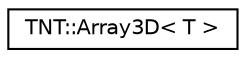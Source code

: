 digraph G
{
  edge [fontname="Helvetica",fontsize="10",labelfontname="Helvetica",labelfontsize="10"];
  node [fontname="Helvetica",fontsize="10",shape=record];
  rankdir="LR";
  Node1 [label="TNT::Array3D\< T \>",height=0.2,width=0.4,color="black", fillcolor="white", style="filled",URL="$class_t_n_t_1_1_array3_d.html"];
}
